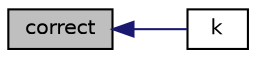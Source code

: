 digraph "correct"
{
  bgcolor="transparent";
  edge [fontname="Helvetica",fontsize="10",labelfontname="Helvetica",labelfontsize="10"];
  node [fontname="Helvetica",fontsize="10",shape=record];
  rankdir="LR";
  Node126 [label="correct",height=0.2,width=0.4,color="black", fillcolor="grey75", style="filled", fontcolor="black"];
  Node126 -> Node127 [dir="back",color="midnightblue",fontsize="10",style="solid",fontname="Helvetica"];
  Node127 [label="k",height=0.2,width=0.4,color="black",URL="$a32281.html#a2cc3daa68147a9052c2b37e9ac37eca4",tooltip="Return SGS kinetic energy. "];
}
